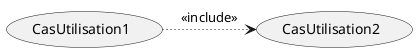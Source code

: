 @startuml
skinparam backgroundcolor transparent

usecase CasUtilisation1
usecase CasUtilisation2


CasUtilisation1 -[dotted]r-> CasUtilisation2 : <<include>>

@enduml